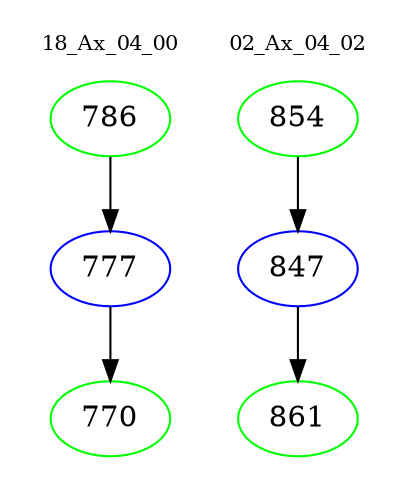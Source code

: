 digraph{
subgraph cluster_0 {
color = white
label = "18_Ax_04_00";
fontsize=10;
T0_786 [label="786", color="green"]
T0_786 -> T0_777 [color="black"]
T0_777 [label="777", color="blue"]
T0_777 -> T0_770 [color="black"]
T0_770 [label="770", color="green"]
}
subgraph cluster_1 {
color = white
label = "02_Ax_04_02";
fontsize=10;
T1_854 [label="854", color="green"]
T1_854 -> T1_847 [color="black"]
T1_847 [label="847", color="blue"]
T1_847 -> T1_861 [color="black"]
T1_861 [label="861", color="green"]
}
}

